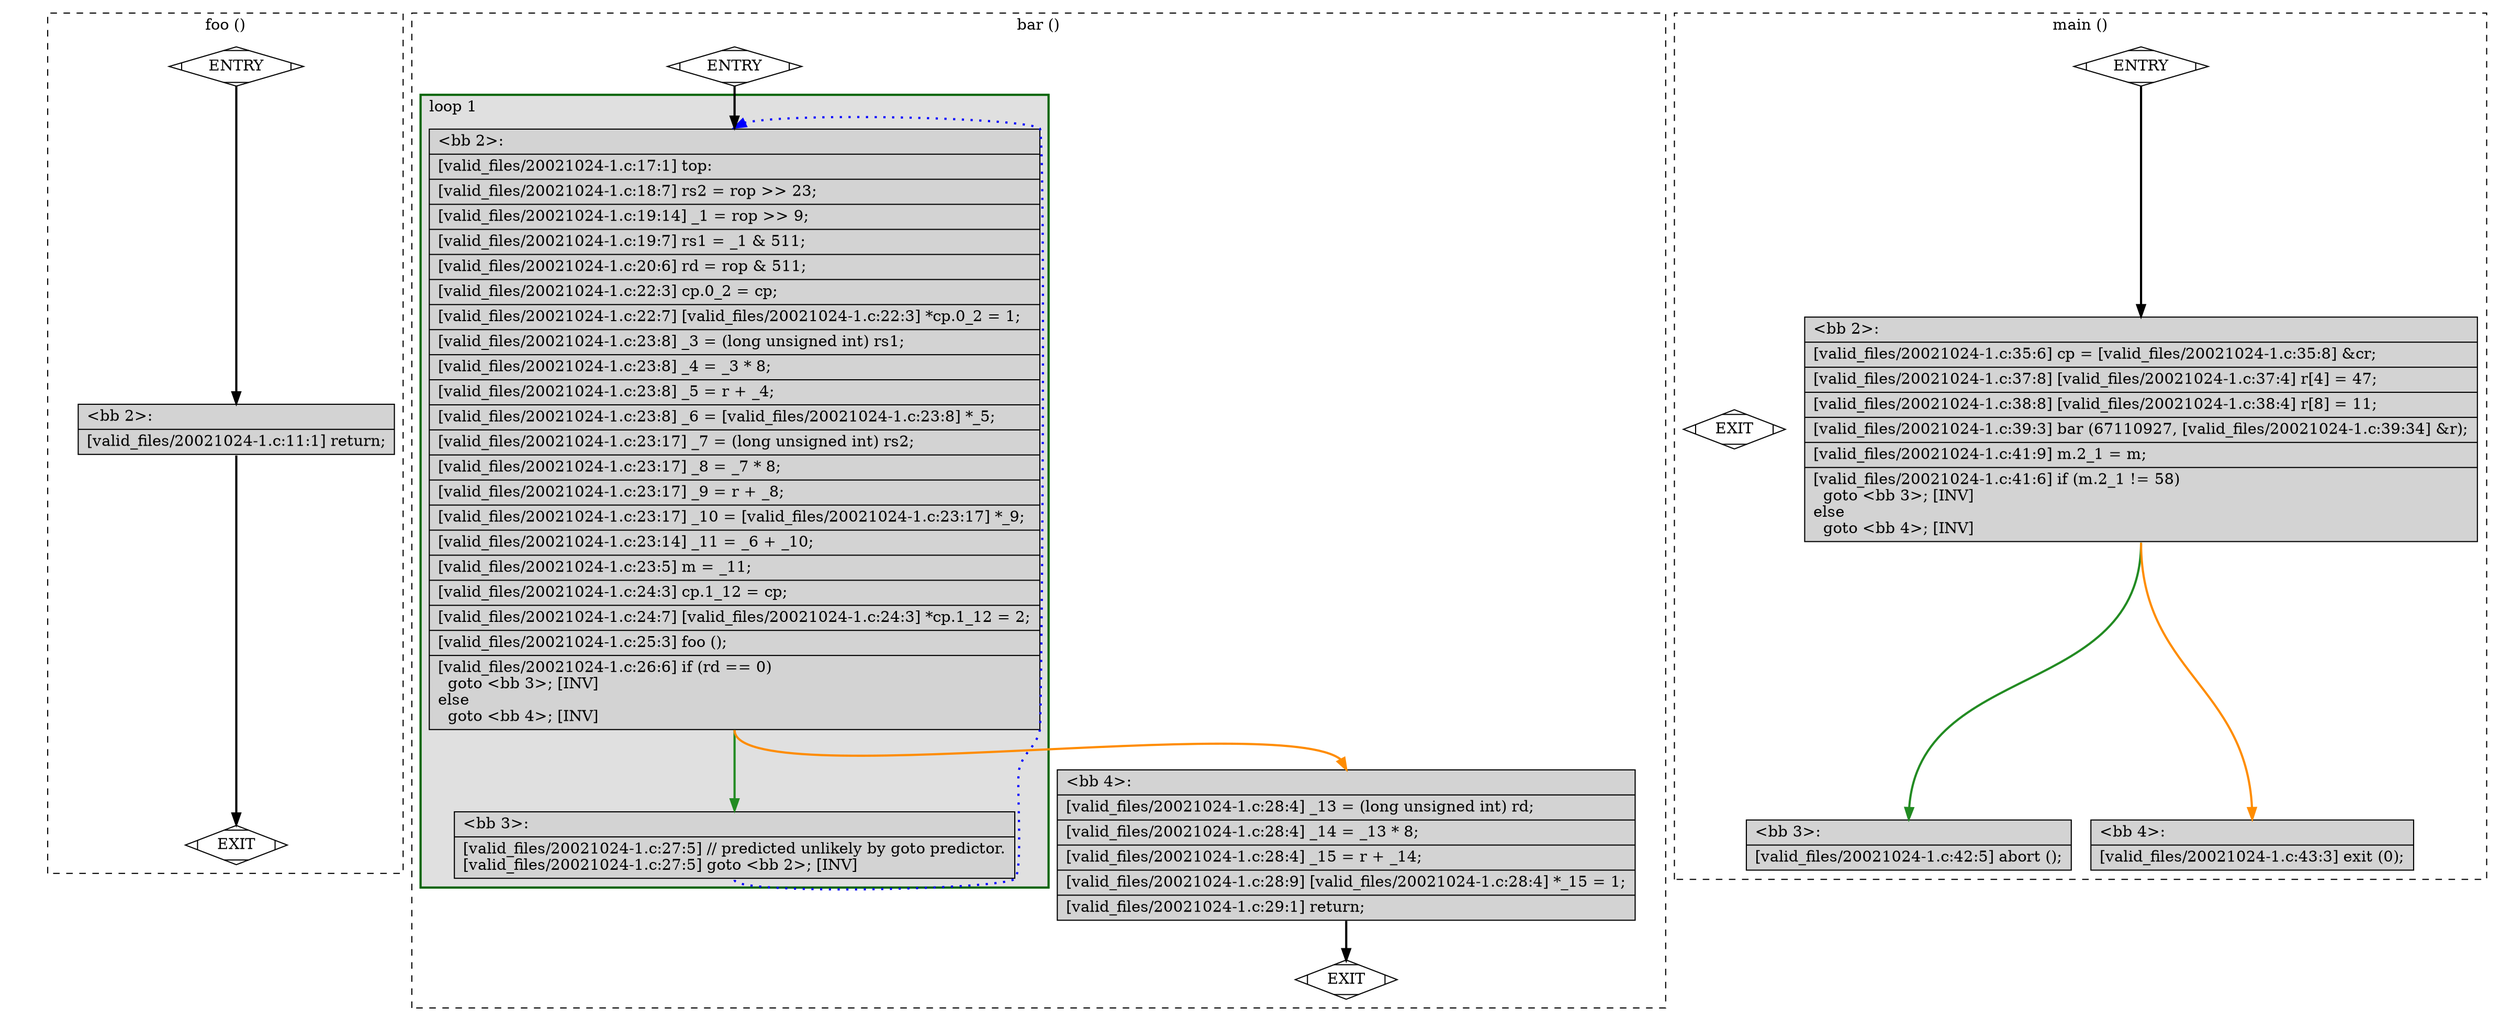 digraph "a-20021024-1.c.015t.cfg" {
overlap=false;
subgraph "cluster_foo" {
	style="dashed";
	color="black";
	label="foo ()";
	fn_0_basic_block_0 [shape=Mdiamond,style=filled,fillcolor=white,label="ENTRY"];

	fn_0_basic_block_1 [shape=Mdiamond,style=filled,fillcolor=white,label="EXIT"];

	fn_0_basic_block_2 [shape=record,style=filled,fillcolor=lightgrey,label="{\<bb\ 2\>:\l\
|[valid_files/20021024-1.c:11:1]\ return;\l\
}"];

	fn_0_basic_block_0:s -> fn_0_basic_block_2:n [style="solid,bold",color=black,weight=100,constraint=true];
	fn_0_basic_block_2:s -> fn_0_basic_block_1:n [style="solid,bold",color=black,weight=10,constraint=true];
	fn_0_basic_block_0:s -> fn_0_basic_block_1:n [style="invis",constraint=true];
}
subgraph "cluster_bar" {
	style="dashed";
	color="black";
	label="bar ()";
	subgraph cluster_1_1 {
	style="filled";
	color="darkgreen";
	fillcolor="grey88";
	label="loop 1";
	labeljust=l;
	penwidth=2;
	fn_1_basic_block_2 [shape=record,style=filled,fillcolor=lightgrey,label="{\<bb\ 2\>:\l\
|[valid_files/20021024-1.c:17:1]\ top:\l\
|[valid_files/20021024-1.c:18:7]\ rs2\ =\ rop\ \>\>\ 23;\l\
|[valid_files/20021024-1.c:19:14]\ _1\ =\ rop\ \>\>\ 9;\l\
|[valid_files/20021024-1.c:19:7]\ rs1\ =\ _1\ &\ 511;\l\
|[valid_files/20021024-1.c:20:6]\ rd\ =\ rop\ &\ 511;\l\
|[valid_files/20021024-1.c:22:3]\ cp.0_2\ =\ cp;\l\
|[valid_files/20021024-1.c:22:7]\ [valid_files/20021024-1.c:22:3]\ *cp.0_2\ =\ 1;\l\
|[valid_files/20021024-1.c:23:8]\ _3\ =\ (long\ unsigned\ int)\ rs1;\l\
|[valid_files/20021024-1.c:23:8]\ _4\ =\ _3\ *\ 8;\l\
|[valid_files/20021024-1.c:23:8]\ _5\ =\ r\ +\ _4;\l\
|[valid_files/20021024-1.c:23:8]\ _6\ =\ [valid_files/20021024-1.c:23:8]\ *_5;\l\
|[valid_files/20021024-1.c:23:17]\ _7\ =\ (long\ unsigned\ int)\ rs2;\l\
|[valid_files/20021024-1.c:23:17]\ _8\ =\ _7\ *\ 8;\l\
|[valid_files/20021024-1.c:23:17]\ _9\ =\ r\ +\ _8;\l\
|[valid_files/20021024-1.c:23:17]\ _10\ =\ [valid_files/20021024-1.c:23:17]\ *_9;\l\
|[valid_files/20021024-1.c:23:14]\ _11\ =\ _6\ +\ _10;\l\
|[valid_files/20021024-1.c:23:5]\ m\ =\ _11;\l\
|[valid_files/20021024-1.c:24:3]\ cp.1_12\ =\ cp;\l\
|[valid_files/20021024-1.c:24:7]\ [valid_files/20021024-1.c:24:3]\ *cp.1_12\ =\ 2;\l\
|[valid_files/20021024-1.c:25:3]\ foo\ ();\l\
|[valid_files/20021024-1.c:26:6]\ if\ (rd\ ==\ 0)\l\
\ \ goto\ \<bb\ 3\>;\ [INV]\l\
else\l\
\ \ goto\ \<bb\ 4\>;\ [INV]\l\
}"];

	fn_1_basic_block_3 [shape=record,style=filled,fillcolor=lightgrey,label="{\<bb\ 3\>:\l\
|[valid_files/20021024-1.c:27:5]\ //\ predicted\ unlikely\ by\ goto\ predictor.\l\
[valid_files/20021024-1.c:27:5]\ goto\ \<bb\ 2\>;\ [INV]\l\
}"];

	}
	fn_1_basic_block_0 [shape=Mdiamond,style=filled,fillcolor=white,label="ENTRY"];

	fn_1_basic_block_1 [shape=Mdiamond,style=filled,fillcolor=white,label="EXIT"];

	fn_1_basic_block_4 [shape=record,style=filled,fillcolor=lightgrey,label="{\<bb\ 4\>:\l\
|[valid_files/20021024-1.c:28:4]\ _13\ =\ (long\ unsigned\ int)\ rd;\l\
|[valid_files/20021024-1.c:28:4]\ _14\ =\ _13\ *\ 8;\l\
|[valid_files/20021024-1.c:28:4]\ _15\ =\ r\ +\ _14;\l\
|[valid_files/20021024-1.c:28:9]\ [valid_files/20021024-1.c:28:4]\ *_15\ =\ 1;\l\
|[valid_files/20021024-1.c:29:1]\ return;\l\
}"];

	fn_1_basic_block_0:s -> fn_1_basic_block_2:n [style="solid,bold",color=black,weight=100,constraint=true];
	fn_1_basic_block_2:s -> fn_1_basic_block_3:n [style="solid,bold",color=forestgreen,weight=10,constraint=true];
	fn_1_basic_block_2:s -> fn_1_basic_block_4:n [style="solid,bold",color=darkorange,weight=10,constraint=true];
	fn_1_basic_block_3:s -> fn_1_basic_block_2:n [style="dotted,bold",color=blue,weight=10,constraint=false];
	fn_1_basic_block_4:s -> fn_1_basic_block_1:n [style="solid,bold",color=black,weight=10,constraint=true];
	fn_1_basic_block_0:s -> fn_1_basic_block_1:n [style="invis",constraint=true];
}
subgraph "cluster_main" {
	style="dashed";
	color="black";
	label="main ()";
	fn_2_basic_block_0 [shape=Mdiamond,style=filled,fillcolor=white,label="ENTRY"];

	fn_2_basic_block_1 [shape=Mdiamond,style=filled,fillcolor=white,label="EXIT"];

	fn_2_basic_block_2 [shape=record,style=filled,fillcolor=lightgrey,label="{\<bb\ 2\>:\l\
|[valid_files/20021024-1.c:35:6]\ cp\ =\ [valid_files/20021024-1.c:35:8]\ &cr;\l\
|[valid_files/20021024-1.c:37:8]\ [valid_files/20021024-1.c:37:4]\ r[4]\ =\ 47;\l\
|[valid_files/20021024-1.c:38:8]\ [valid_files/20021024-1.c:38:4]\ r[8]\ =\ 11;\l\
|[valid_files/20021024-1.c:39:3]\ bar\ (67110927,\ [valid_files/20021024-1.c:39:34]\ &r);\l\
|[valid_files/20021024-1.c:41:9]\ m.2_1\ =\ m;\l\
|[valid_files/20021024-1.c:41:6]\ if\ (m.2_1\ !=\ 58)\l\
\ \ goto\ \<bb\ 3\>;\ [INV]\l\
else\l\
\ \ goto\ \<bb\ 4\>;\ [INV]\l\
}"];

	fn_2_basic_block_3 [shape=record,style=filled,fillcolor=lightgrey,label="{\<bb\ 3\>:\l\
|[valid_files/20021024-1.c:42:5]\ abort\ ();\l\
}"];

	fn_2_basic_block_4 [shape=record,style=filled,fillcolor=lightgrey,label="{\<bb\ 4\>:\l\
|[valid_files/20021024-1.c:43:3]\ exit\ (0);\l\
}"];

	fn_2_basic_block_0:s -> fn_2_basic_block_2:n [style="solid,bold",color=black,weight=100,constraint=true];
	fn_2_basic_block_2:s -> fn_2_basic_block_3:n [style="solid,bold",color=forestgreen,weight=10,constraint=true];
	fn_2_basic_block_2:s -> fn_2_basic_block_4:n [style="solid,bold",color=darkorange,weight=10,constraint=true];
	fn_2_basic_block_0:s -> fn_2_basic_block_1:n [style="invis",constraint=true];
}
}
